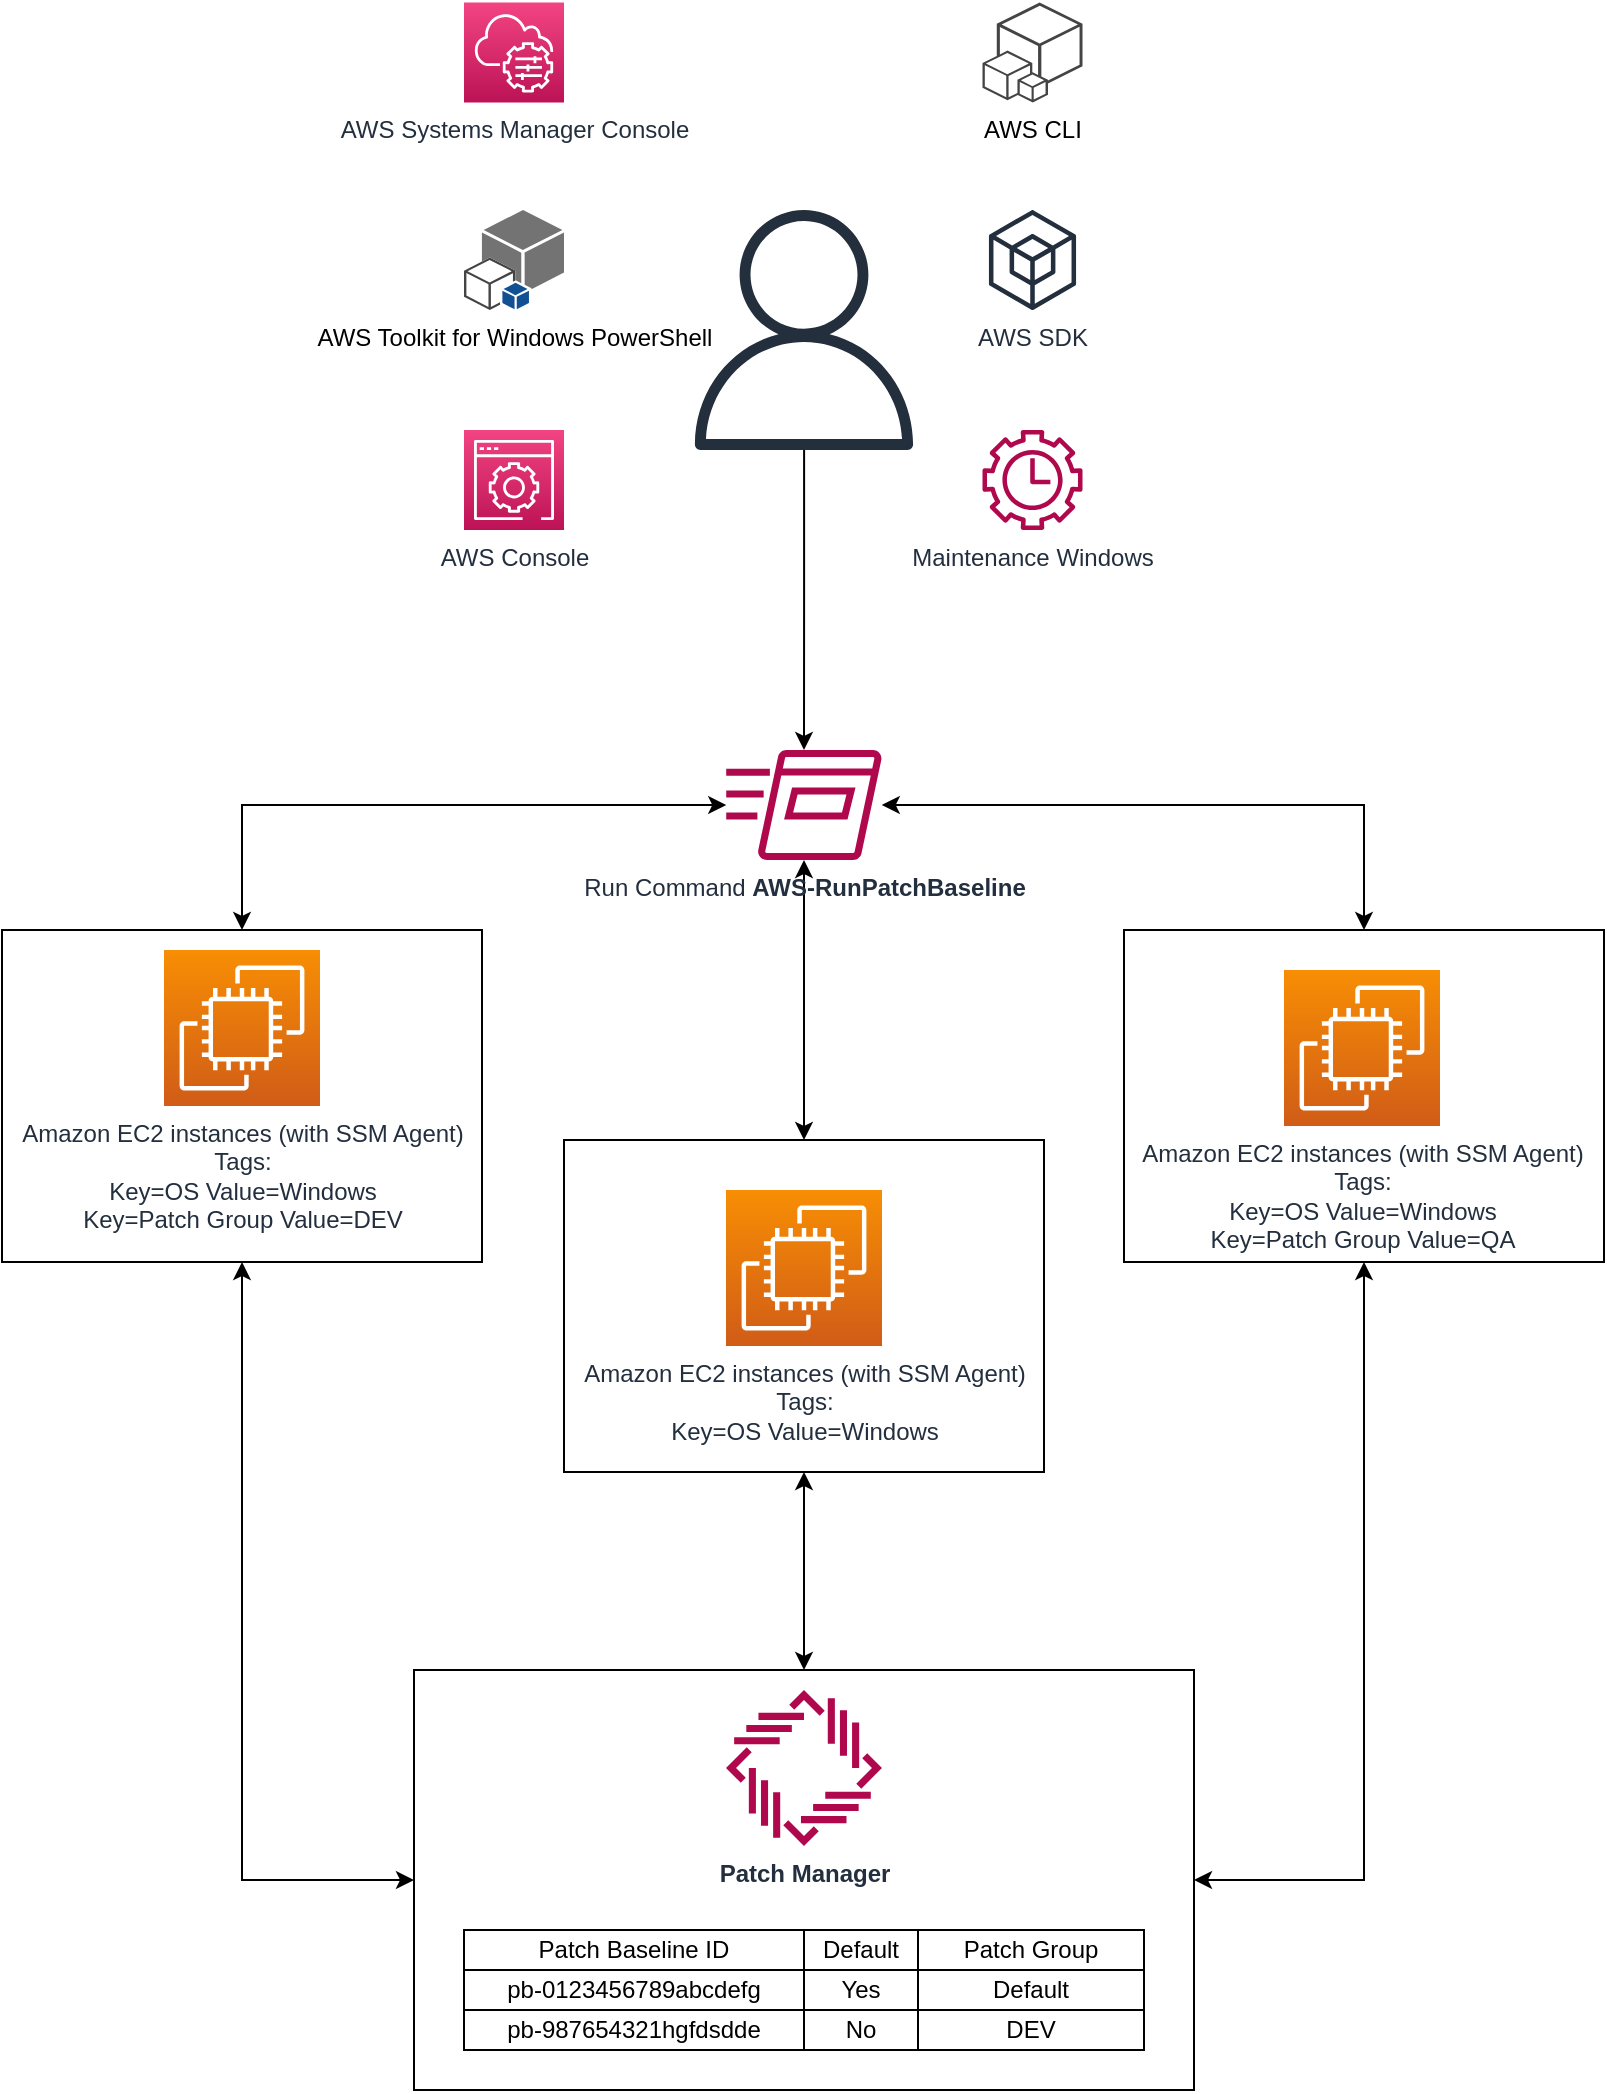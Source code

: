 <mxfile version="21.5.1" type="device">
  <diagram name="Page-1" id="iuLNi3WBuoQgeKZ0op9S">
    <mxGraphModel dx="915" dy="978" grid="1" gridSize="10" guides="1" tooltips="1" connect="1" arrows="1" fold="1" page="1" pageScale="1" pageWidth="827" pageHeight="1169" math="0" shadow="0">
      <root>
        <mxCell id="0" />
        <mxCell id="1" parent="0" />
        <mxCell id="5RtV8iwW2nrB-O_BppjD-36" style="edgeStyle=orthogonalEdgeStyle;rounded=0;orthogonalLoop=1;jettySize=auto;html=1;entryX=0.5;entryY=1;entryDx=0;entryDy=0;startArrow=classic;startFill=1;" edge="1" parent="1" source="5RtV8iwW2nrB-O_BppjD-20" target="5RtV8iwW2nrB-O_BppjD-22">
          <mxGeometry relative="1" as="geometry">
            <Array as="points">
              <mxPoint x="209" y="955" />
            </Array>
          </mxGeometry>
        </mxCell>
        <mxCell id="5RtV8iwW2nrB-O_BppjD-37" style="edgeStyle=orthogonalEdgeStyle;rounded=0;orthogonalLoop=1;jettySize=auto;html=1;entryX=0.5;entryY=1;entryDx=0;entryDy=0;startArrow=classic;startFill=1;" edge="1" parent="1" source="5RtV8iwW2nrB-O_BppjD-20" target="5RtV8iwW2nrB-O_BppjD-24">
          <mxGeometry relative="1" as="geometry">
            <Array as="points">
              <mxPoint x="770" y="955" />
            </Array>
          </mxGeometry>
        </mxCell>
        <mxCell id="5RtV8iwW2nrB-O_BppjD-20" value="" style="rounded=0;whiteSpace=wrap;html=1;fillColor=none;" vertex="1" parent="1">
          <mxGeometry x="295" y="850" width="390" height="210" as="geometry" />
        </mxCell>
        <mxCell id="5RtV8iwW2nrB-O_BppjD-22" value="" style="rounded=0;whiteSpace=wrap;html=1;fillColor=none;" vertex="1" parent="1">
          <mxGeometry x="89" y="480" width="240" height="166" as="geometry" />
        </mxCell>
        <mxCell id="5RtV8iwW2nrB-O_BppjD-23" value="" style="rounded=0;whiteSpace=wrap;html=1;fillColor=none;" vertex="1" parent="1">
          <mxGeometry x="370" y="585" width="240" height="166" as="geometry" />
        </mxCell>
        <mxCell id="5RtV8iwW2nrB-O_BppjD-24" value="" style="rounded=0;whiteSpace=wrap;html=1;fillColor=none;" vertex="1" parent="1">
          <mxGeometry x="650" y="480" width="240" height="166" as="geometry" />
        </mxCell>
        <mxCell id="jFdOfXjZQ4bltH_zYywG-1" value="AWS Systems Manager Console" style="sketch=0;points=[[0,0,0],[0.25,0,0],[0.5,0,0],[0.75,0,0],[1,0,0],[0,1,0],[0.25,1,0],[0.5,1,0],[0.75,1,0],[1,1,0],[0,0.25,0],[0,0.5,0],[0,0.75,0],[1,0.25,0],[1,0.5,0],[1,0.75,0]];points=[[0,0,0],[0.25,0,0],[0.5,0,0],[0.75,0,0],[1,0,0],[0,1,0],[0.25,1,0],[0.5,1,0],[0.75,1,0],[1,1,0],[0,0.25,0],[0,0.5,0],[0,0.75,0],[1,0.25,0],[1,0.5,0],[1,0.75,0]];outlineConnect=0;fontColor=#232F3E;gradientColor=#F34482;gradientDirection=north;fillColor=#BC1356;strokeColor=#ffffff;dashed=0;verticalLabelPosition=bottom;verticalAlign=top;align=center;html=1;fontSize=12;fontStyle=0;aspect=fixed;shape=mxgraph.aws4.resourceIcon;resIcon=mxgraph.aws4.systems_manager;" parent="1" vertex="1">
          <mxGeometry x="320" y="16.25" width="50" height="50" as="geometry" />
        </mxCell>
        <mxCell id="jFdOfXjZQ4bltH_zYywG-2" value="AWS SDK" style="sketch=0;outlineConnect=0;fontColor=#232F3E;gradientColor=none;fillColor=#232F3D;strokeColor=none;dashed=0;verticalLabelPosition=bottom;verticalAlign=top;align=center;html=1;fontSize=12;fontStyle=0;aspect=fixed;pointerEvents=1;shape=mxgraph.aws4.external_sdk;" parent="1" vertex="1">
          <mxGeometry x="579.25" y="120" width="50" height="50" as="geometry" />
        </mxCell>
        <mxCell id="jFdOfXjZQ4bltH_zYywG-3" value="AWS CLI" style="outlineConnect=0;dashed=0;verticalLabelPosition=bottom;verticalAlign=top;align=center;html=1;shape=mxgraph.aws3.cli;fillColor=#444444;gradientColor=none;" parent="1" vertex="1">
          <mxGeometry x="579.25" y="16.25" width="50" height="50" as="geometry" />
        </mxCell>
        <mxCell id="jFdOfXjZQ4bltH_zYywG-4" value="AWS Toolkit for Windows PowerShell" style="outlineConnect=0;dashed=0;verticalLabelPosition=bottom;verticalAlign=top;align=center;html=1;shape=mxgraph.aws3.toolkit_for_windows_powershell;fillColor=#737373;gradientColor=none;" parent="1" vertex="1">
          <mxGeometry x="320" y="120" width="50" height="50" as="geometry" />
        </mxCell>
        <mxCell id="5RtV8iwW2nrB-O_BppjD-1" style="edgeStyle=orthogonalEdgeStyle;rounded=0;orthogonalLoop=1;jettySize=auto;html=1;" edge="1" parent="1" source="jFdOfXjZQ4bltH_zYywG-5" target="jFdOfXjZQ4bltH_zYywG-7">
          <mxGeometry relative="1" as="geometry" />
        </mxCell>
        <mxCell id="jFdOfXjZQ4bltH_zYywG-5" value="" style="sketch=0;outlineConnect=0;fontColor=#232F3E;gradientColor=none;fillColor=#232F3D;strokeColor=none;dashed=0;verticalLabelPosition=bottom;verticalAlign=top;align=center;html=1;fontSize=12;fontStyle=0;aspect=fixed;pointerEvents=1;shape=mxgraph.aws4.user;" parent="1" vertex="1">
          <mxGeometry x="430" y="120" width="120" height="120" as="geometry" />
        </mxCell>
        <mxCell id="5RtV8iwW2nrB-O_BppjD-25" style="edgeStyle=orthogonalEdgeStyle;rounded=0;orthogonalLoop=1;jettySize=auto;html=1;entryX=0.5;entryY=0;entryDx=0;entryDy=0;startArrow=classic;startFill=1;" edge="1" parent="1" source="jFdOfXjZQ4bltH_zYywG-7" target="5RtV8iwW2nrB-O_BppjD-22">
          <mxGeometry relative="1" as="geometry" />
        </mxCell>
        <mxCell id="5RtV8iwW2nrB-O_BppjD-26" style="edgeStyle=orthogonalEdgeStyle;rounded=0;orthogonalLoop=1;jettySize=auto;html=1;entryX=0.5;entryY=0;entryDx=0;entryDy=0;startArrow=classic;startFill=1;" edge="1" parent="1" source="jFdOfXjZQ4bltH_zYywG-7" target="5RtV8iwW2nrB-O_BppjD-24">
          <mxGeometry relative="1" as="geometry" />
        </mxCell>
        <mxCell id="5RtV8iwW2nrB-O_BppjD-28" style="edgeStyle=orthogonalEdgeStyle;rounded=0;orthogonalLoop=1;jettySize=auto;html=1;startArrow=classic;startFill=1;" edge="1" parent="1" source="jFdOfXjZQ4bltH_zYywG-7" target="5RtV8iwW2nrB-O_BppjD-23">
          <mxGeometry relative="1" as="geometry" />
        </mxCell>
        <mxCell id="jFdOfXjZQ4bltH_zYywG-7" value="Run Command&amp;nbsp;&lt;b&gt;AWS-RunPatchBaseline&lt;/b&gt;" style="sketch=0;outlineConnect=0;fontColor=#232F3E;gradientColor=none;fillColor=#B0084D;strokeColor=none;dashed=0;verticalLabelPosition=bottom;verticalAlign=top;align=center;html=1;fontSize=12;fontStyle=0;aspect=fixed;pointerEvents=1;shape=mxgraph.aws4.run_command;" parent="1" vertex="1">
          <mxGeometry x="451" y="390" width="78" height="55" as="geometry" />
        </mxCell>
        <mxCell id="jFdOfXjZQ4bltH_zYywG-8" value="Patch Manager" style="sketch=0;outlineConnect=0;fontColor=#232F3E;gradientColor=none;fillColor=#B0084D;strokeColor=none;dashed=0;verticalLabelPosition=bottom;verticalAlign=top;align=center;html=1;fontSize=12;fontStyle=1;aspect=fixed;pointerEvents=1;shape=mxgraph.aws4.patch_manager;" parent="1" vertex="1">
          <mxGeometry x="451" y="860" width="78" height="78" as="geometry" />
        </mxCell>
        <mxCell id="jFdOfXjZQ4bltH_zYywG-10" value="Amazon EC2 instances (with SSM Agent)&lt;br&gt;Tags:&lt;br&gt;Key=OS Value=Windows&lt;br&gt;Key=Patch Group Value=DEV" style="sketch=0;points=[[0,0,0],[0.25,0,0],[0.5,0,0],[0.75,0,0],[1,0,0],[0,1,0],[0.25,1,0],[0.5,1,0],[0.75,1,0],[1,1,0],[0,0.25,0],[0,0.5,0],[0,0.75,0],[1,0.25,0],[1,0.5,0],[1,0.75,0]];outlineConnect=0;fontColor=#232F3E;gradientColor=#F78E04;gradientDirection=north;fillColor=#D05C17;strokeColor=#ffffff;dashed=0;verticalLabelPosition=bottom;verticalAlign=top;align=center;html=1;fontSize=12;fontStyle=0;aspect=fixed;shape=mxgraph.aws4.resourceIcon;resIcon=mxgraph.aws4.ec2;" parent="1" vertex="1">
          <mxGeometry x="170" y="490" width="78" height="78" as="geometry" />
        </mxCell>
        <mxCell id="5RtV8iwW2nrB-O_BppjD-2" value="Amazon EC2 instances (with SSM Agent)&lt;br&gt;Tags:&lt;br&gt;Key=OS Value=Windows&lt;br&gt;Key=Patch Group Value=QA" style="sketch=0;points=[[0,0,0],[0.25,0,0],[0.5,0,0],[0.75,0,0],[1,0,0],[0,1,0],[0.25,1,0],[0.5,1,0],[0.75,1,0],[1,1,0],[0,0.25,0],[0,0.5,0],[0,0.75,0],[1,0.25,0],[1,0.5,0],[1,0.75,0]];outlineConnect=0;fontColor=#232F3E;gradientColor=#F78E04;gradientDirection=north;fillColor=#D05C17;strokeColor=#ffffff;dashed=0;verticalLabelPosition=bottom;verticalAlign=top;align=center;html=1;fontSize=12;fontStyle=0;aspect=fixed;shape=mxgraph.aws4.resourceIcon;resIcon=mxgraph.aws4.ec2;" vertex="1" parent="1">
          <mxGeometry x="730" y="500" width="78" height="78" as="geometry" />
        </mxCell>
        <mxCell id="5RtV8iwW2nrB-O_BppjD-3" value="Amazon EC2 instances&amp;nbsp;(with SSM Agent)&lt;br&gt;Tags:&lt;br&gt;Key=OS Value=Windows" style="sketch=0;points=[[0,0,0],[0.25,0,0],[0.5,0,0],[0.75,0,0],[1,0,0],[0,1,0],[0.25,1,0],[0.5,1,0],[0.75,1,0],[1,1,0],[0,0.25,0],[0,0.5,0],[0,0.75,0],[1,0.25,0],[1,0.5,0],[1,0.75,0]];outlineConnect=0;fontColor=#232F3E;gradientColor=#F78E04;gradientDirection=north;fillColor=#D05C17;strokeColor=#ffffff;dashed=0;verticalLabelPosition=bottom;verticalAlign=top;align=center;html=1;fontSize=12;fontStyle=0;aspect=fixed;shape=mxgraph.aws4.resourceIcon;resIcon=mxgraph.aws4.ec2;" vertex="1" parent="1">
          <mxGeometry x="451" y="610" width="78" height="78" as="geometry" />
        </mxCell>
        <mxCell id="5RtV8iwW2nrB-O_BppjD-4" value="" style="childLayout=tableLayout;recursiveResize=0;shadow=0;fillColor=none;" vertex="1" parent="1">
          <mxGeometry x="320" y="980" width="340" height="60" as="geometry" />
        </mxCell>
        <mxCell id="5RtV8iwW2nrB-O_BppjD-5" value="" style="shape=tableRow;horizontal=0;startSize=0;swimlaneHead=0;swimlaneBody=0;top=0;left=0;bottom=0;right=0;dropTarget=0;collapsible=0;recursiveResize=0;expand=0;fontStyle=0;fillColor=none;strokeColor=inherit;" vertex="1" parent="5RtV8iwW2nrB-O_BppjD-4">
          <mxGeometry width="340" height="20" as="geometry" />
        </mxCell>
        <mxCell id="5RtV8iwW2nrB-O_BppjD-6" value="Patch Baseline ID" style="connectable=0;recursiveResize=0;strokeColor=inherit;fillColor=none;align=center;whiteSpace=wrap;html=1;" vertex="1" parent="5RtV8iwW2nrB-O_BppjD-5">
          <mxGeometry width="170" height="20" as="geometry">
            <mxRectangle width="170" height="20" as="alternateBounds" />
          </mxGeometry>
        </mxCell>
        <mxCell id="5RtV8iwW2nrB-O_BppjD-7" value="Default" style="connectable=0;recursiveResize=0;strokeColor=inherit;fillColor=none;align=center;whiteSpace=wrap;html=1;" vertex="1" parent="5RtV8iwW2nrB-O_BppjD-5">
          <mxGeometry x="170" width="57" height="20" as="geometry">
            <mxRectangle width="57" height="20" as="alternateBounds" />
          </mxGeometry>
        </mxCell>
        <mxCell id="5RtV8iwW2nrB-O_BppjD-8" value="Patch Group" style="connectable=0;recursiveResize=0;strokeColor=inherit;fillColor=none;align=center;whiteSpace=wrap;html=1;" vertex="1" parent="5RtV8iwW2nrB-O_BppjD-5">
          <mxGeometry x="227" width="113" height="20" as="geometry">
            <mxRectangle width="113" height="20" as="alternateBounds" />
          </mxGeometry>
        </mxCell>
        <mxCell id="5RtV8iwW2nrB-O_BppjD-9" style="shape=tableRow;horizontal=0;startSize=0;swimlaneHead=0;swimlaneBody=0;top=0;left=0;bottom=0;right=0;dropTarget=0;collapsible=0;recursiveResize=0;expand=0;fontStyle=0;fillColor=none;strokeColor=inherit;" vertex="1" parent="5RtV8iwW2nrB-O_BppjD-4">
          <mxGeometry y="20" width="340" height="20" as="geometry" />
        </mxCell>
        <mxCell id="5RtV8iwW2nrB-O_BppjD-10" value="pb-0123456789abcdefg" style="connectable=0;recursiveResize=0;strokeColor=inherit;fillColor=none;align=center;whiteSpace=wrap;html=1;" vertex="1" parent="5RtV8iwW2nrB-O_BppjD-9">
          <mxGeometry width="170" height="20" as="geometry">
            <mxRectangle width="170" height="20" as="alternateBounds" />
          </mxGeometry>
        </mxCell>
        <mxCell id="5RtV8iwW2nrB-O_BppjD-11" value="Yes" style="connectable=0;recursiveResize=0;strokeColor=inherit;fillColor=none;align=center;whiteSpace=wrap;html=1;" vertex="1" parent="5RtV8iwW2nrB-O_BppjD-9">
          <mxGeometry x="170" width="57" height="20" as="geometry">
            <mxRectangle width="57" height="20" as="alternateBounds" />
          </mxGeometry>
        </mxCell>
        <mxCell id="5RtV8iwW2nrB-O_BppjD-12" value="Default" style="connectable=0;recursiveResize=0;strokeColor=inherit;fillColor=none;align=center;whiteSpace=wrap;html=1;" vertex="1" parent="5RtV8iwW2nrB-O_BppjD-9">
          <mxGeometry x="227" width="113" height="20" as="geometry">
            <mxRectangle width="113" height="20" as="alternateBounds" />
          </mxGeometry>
        </mxCell>
        <mxCell id="5RtV8iwW2nrB-O_BppjD-13" style="shape=tableRow;horizontal=0;startSize=0;swimlaneHead=0;swimlaneBody=0;top=0;left=0;bottom=0;right=0;dropTarget=0;collapsible=0;recursiveResize=0;expand=0;fontStyle=0;fillColor=none;strokeColor=inherit;" vertex="1" parent="5RtV8iwW2nrB-O_BppjD-4">
          <mxGeometry y="40" width="340" height="20" as="geometry" />
        </mxCell>
        <mxCell id="5RtV8iwW2nrB-O_BppjD-14" value="pb-987654321hgfdsdde" style="connectable=0;recursiveResize=0;strokeColor=inherit;fillColor=none;align=center;whiteSpace=wrap;html=1;" vertex="1" parent="5RtV8iwW2nrB-O_BppjD-13">
          <mxGeometry width="170" height="20" as="geometry">
            <mxRectangle width="170" height="20" as="alternateBounds" />
          </mxGeometry>
        </mxCell>
        <mxCell id="5RtV8iwW2nrB-O_BppjD-15" value="No" style="connectable=0;recursiveResize=0;strokeColor=inherit;fillColor=none;align=center;whiteSpace=wrap;html=1;" vertex="1" parent="5RtV8iwW2nrB-O_BppjD-13">
          <mxGeometry x="170" width="57" height="20" as="geometry">
            <mxRectangle width="57" height="20" as="alternateBounds" />
          </mxGeometry>
        </mxCell>
        <mxCell id="5RtV8iwW2nrB-O_BppjD-16" value="DEV" style="connectable=0;recursiveResize=0;strokeColor=inherit;fillColor=none;align=center;whiteSpace=wrap;html=1;" vertex="1" parent="5RtV8iwW2nrB-O_BppjD-13">
          <mxGeometry x="227" width="113" height="20" as="geometry">
            <mxRectangle width="113" height="20" as="alternateBounds" />
          </mxGeometry>
        </mxCell>
        <mxCell id="5RtV8iwW2nrB-O_BppjD-31" style="edgeStyle=orthogonalEdgeStyle;rounded=0;orthogonalLoop=1;jettySize=auto;html=1;entryX=0.5;entryY=0;entryDx=0;entryDy=0;startArrow=classic;startFill=1;" edge="1" parent="1" source="5RtV8iwW2nrB-O_BppjD-23" target="5RtV8iwW2nrB-O_BppjD-20">
          <mxGeometry relative="1" as="geometry" />
        </mxCell>
        <mxCell id="5RtV8iwW2nrB-O_BppjD-34" value="AWS Console" style="sketch=0;points=[[0,0,0],[0.25,0,0],[0.5,0,0],[0.75,0,0],[1,0,0],[0,1,0],[0.25,1,0],[0.5,1,0],[0.75,1,0],[1,1,0],[0,0.25,0],[0,0.5,0],[0,0.75,0],[1,0.25,0],[1,0.5,0],[1,0.75,0]];points=[[0,0,0],[0.25,0,0],[0.5,0,0],[0.75,0,0],[1,0,0],[0,1,0],[0.25,1,0],[0.5,1,0],[0.75,1,0],[1,1,0],[0,0.25,0],[0,0.5,0],[0,0.75,0],[1,0.25,0],[1,0.5,0],[1,0.75,0]];outlineConnect=0;fontColor=#232F3E;gradientColor=#F34482;gradientDirection=north;fillColor=#BC1356;strokeColor=#ffffff;dashed=0;verticalLabelPosition=bottom;verticalAlign=top;align=center;html=1;fontSize=12;fontStyle=0;aspect=fixed;shape=mxgraph.aws4.resourceIcon;resIcon=mxgraph.aws4.management_console;" vertex="1" parent="1">
          <mxGeometry x="320" y="230" width="50" height="50" as="geometry" />
        </mxCell>
        <mxCell id="5RtV8iwW2nrB-O_BppjD-35" value="Maintenance Windows" style="sketch=0;outlineConnect=0;fontColor=#232F3E;gradientColor=none;fillColor=#B0084D;strokeColor=none;dashed=0;verticalLabelPosition=bottom;verticalAlign=top;align=center;html=1;fontSize=12;fontStyle=0;aspect=fixed;pointerEvents=1;shape=mxgraph.aws4.maintenance_windows;" vertex="1" parent="1">
          <mxGeometry x="579.25" y="230" width="50" height="50" as="geometry" />
        </mxCell>
      </root>
    </mxGraphModel>
  </diagram>
</mxfile>
